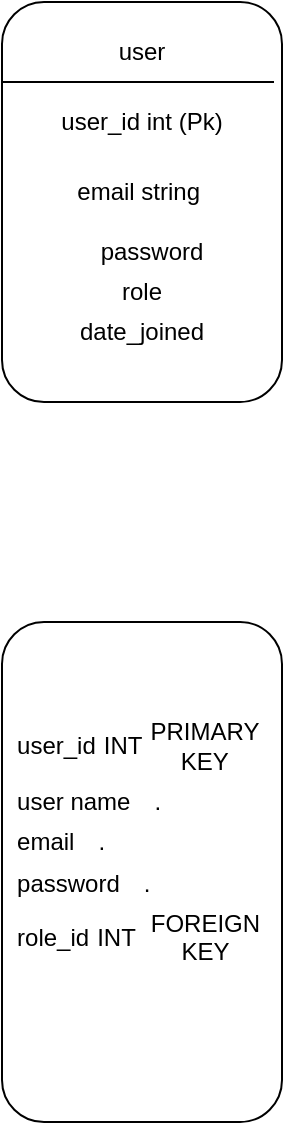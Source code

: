 <mxfile version="26.0.3">
  <diagram name="Page-1" id="TlI6DVemDLZOTpTYLg7_">
    <mxGraphModel dx="880" dy="468" grid="1" gridSize="10" guides="1" tooltips="1" connect="1" arrows="1" fold="1" page="1" pageScale="1" pageWidth="827" pageHeight="1169" math="0" shadow="0">
      <root>
        <mxCell id="0" />
        <mxCell id="1" parent="0" />
        <mxCell id="rudW8ilrucSudLSt4xY1-1" value="" style="rounded=1;whiteSpace=wrap;html=1;" vertex="1" parent="1">
          <mxGeometry x="60" y="40" width="140" height="200" as="geometry" />
        </mxCell>
        <mxCell id="rudW8ilrucSudLSt4xY1-4" value="" style="rounded=1;whiteSpace=wrap;html=1;" vertex="1" parent="1">
          <mxGeometry x="60" y="350" width="140" height="250" as="geometry" />
        </mxCell>
        <mxCell id="rudW8ilrucSudLSt4xY1-7" value="user" style="text;html=1;align=center;verticalAlign=middle;whiteSpace=wrap;rounded=0;" vertex="1" parent="1">
          <mxGeometry x="60" y="50" width="140" height="30" as="geometry" />
        </mxCell>
        <mxCell id="rudW8ilrucSudLSt4xY1-9" value="" style="endArrow=none;html=1;rounded=0;" edge="1" parent="1">
          <mxGeometry width="50" height="50" relative="1" as="geometry">
            <mxPoint x="196" y="80" as="sourcePoint" />
            <mxPoint x="196" y="80" as="targetPoint" />
            <Array as="points">
              <mxPoint x="60" y="80" />
            </Array>
          </mxGeometry>
        </mxCell>
        <mxCell id="rudW8ilrucSudLSt4xY1-12" value="email string&amp;nbsp;" style="text;html=1;align=center;verticalAlign=middle;whiteSpace=wrap;rounded=0;" vertex="1" parent="1">
          <mxGeometry x="60" y="120" width="140" height="30" as="geometry" />
        </mxCell>
        <mxCell id="rudW8ilrucSudLSt4xY1-15" value="password&lt;span style=&quot;color: rgba(0, 0, 0, 0); font-family: monospace; font-size: 0px; text-align: start; text-wrap-mode: nowrap;&quot;&gt;%3CmxGraphModel%3E%3Croot%3E%3CmxCell%20id%3D%220%22%2F%3E%3CmxCell%20id%3D%221%22%20parent%3D%220%22%2F%3E%3CmxCell%20id%3D%222%22%20value%3D%22Text%22%20style%3D%22text%3Bhtml%3D1%3Balign%3Dcenter%3BverticalAlign%3Dmiddle%3BwhiteSpace%3Dwrap%3Brounded%3D0%3B%22%20vertex%3D%221%22%20parent%3D%221%22%3E%3CmxGeometry%20x%3D%2260%22%20y%3D%2280%22%20width%3D%22140%22%20height%3D%2230%22%20as%3D%22geometry%22%2F%3E%3C%2FmxCell%3E%3C%2Froot%3E%3C%2FmxGraphModel%3E&lt;/span&gt;" style="text;html=1;align=center;verticalAlign=middle;whiteSpace=wrap;rounded=0;" vertex="1" parent="1">
          <mxGeometry x="70" y="150" width="130" height="30" as="geometry" />
        </mxCell>
        <mxCell id="rudW8ilrucSudLSt4xY1-16" value="role" style="text;html=1;align=center;verticalAlign=middle;whiteSpace=wrap;rounded=0;" vertex="1" parent="1">
          <mxGeometry x="65" y="170" width="130" height="30" as="geometry" />
        </mxCell>
        <mxCell id="rudW8ilrucSudLSt4xY1-17" value="date_joined" style="text;html=1;align=center;verticalAlign=middle;whiteSpace=wrap;rounded=0;" vertex="1" parent="1">
          <mxGeometry x="60" y="190" width="140" height="30" as="geometry" />
        </mxCell>
        <mxCell id="rudW8ilrucSudLSt4xY1-18" style="edgeStyle=orthogonalEdgeStyle;rounded=0;orthogonalLoop=1;jettySize=auto;html=1;exitX=0.5;exitY=1;exitDx=0;exitDy=0;" edge="1" parent="1" source="rudW8ilrucSudLSt4xY1-1" target="rudW8ilrucSudLSt4xY1-1">
          <mxGeometry relative="1" as="geometry" />
        </mxCell>
        <mxCell id="rudW8ilrucSudLSt4xY1-23" value="&lt;br&gt;&lt;table&gt;&lt;tbody&gt;&lt;tr&gt;&lt;td&gt;user_id&lt;/td&gt;&lt;td&gt;INT&lt;/td&gt;&lt;td&gt;PRIMARY KEY&lt;/td&gt;&lt;td&gt;&lt;br&gt;&lt;/td&gt;&lt;/tr&gt;&lt;/tbody&gt;&lt;/table&gt;&lt;table&gt;&lt;tbody&gt;&lt;tr&gt;&lt;td&gt;user name&lt;/td&gt;&lt;td&gt;&lt;br&gt;&lt;/td&gt;&lt;td&gt;&lt;/td&gt;&lt;td&gt;.&lt;/td&gt;&lt;/tr&gt;&lt;/tbody&gt;&lt;/table&gt;&lt;table&gt;&lt;tbody&gt;&lt;tr&gt;&lt;td&gt;email&lt;/td&gt;&lt;td&gt;&lt;/td&gt;&lt;td&gt;&lt;/td&gt;&lt;td&gt;.&lt;/td&gt;&lt;/tr&gt;&lt;/tbody&gt;&lt;/table&gt;&lt;table&gt;&lt;tbody&gt;&lt;tr&gt;&lt;td&gt;password&lt;/td&gt;&lt;td&gt;&lt;/td&gt;&lt;td&gt;&lt;br&gt;&lt;/td&gt;&lt;td&gt;.&lt;/td&gt;&lt;/tr&gt;&lt;/tbody&gt;&lt;/table&gt;&lt;table&gt;&lt;tbody&gt;&lt;tr&gt;&lt;td&gt;role_id&lt;/td&gt;&lt;td&gt;INT&lt;/td&gt;&lt;td&gt;FOREIGN KEY&lt;/td&gt;&lt;/tr&gt;&lt;/tbody&gt;&lt;/table&gt;&lt;div&gt;&lt;br/&gt;&lt;/div&gt;" style="text;html=1;align=center;verticalAlign=middle;whiteSpace=wrap;rounded=0;" vertex="1" parent="1">
          <mxGeometry x="70" y="350" width="120" height="220" as="geometry" />
        </mxCell>
        <mxCell id="rudW8ilrucSudLSt4xY1-24" value="user_id int (Pk)" style="text;html=1;align=center;verticalAlign=middle;whiteSpace=wrap;rounded=0;" vertex="1" parent="1">
          <mxGeometry x="60" y="80" width="140" height="40" as="geometry" />
        </mxCell>
      </root>
    </mxGraphModel>
  </diagram>
</mxfile>
